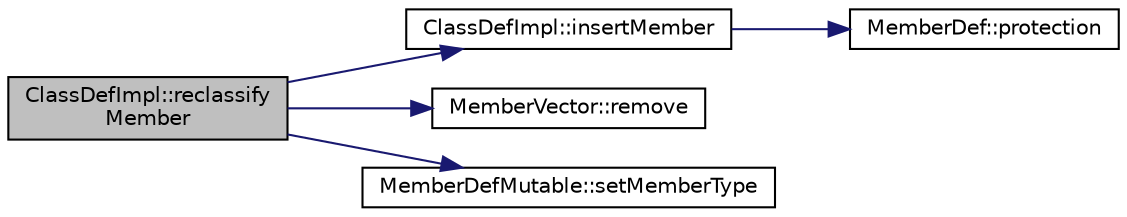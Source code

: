 digraph "ClassDefImpl::reclassifyMember"
{
 // LATEX_PDF_SIZE
  edge [fontname="Helvetica",fontsize="10",labelfontname="Helvetica",labelfontsize="10"];
  node [fontname="Helvetica",fontsize="10",shape=record];
  rankdir="LR";
  Node1 [label="ClassDefImpl::reclassify\lMember",height=0.2,width=0.4,color="black", fillcolor="grey75", style="filled", fontcolor="black",tooltip=" "];
  Node1 -> Node2 [color="midnightblue",fontsize="10",style="solid",fontname="Helvetica"];
  Node2 [label="ClassDefImpl::insertMember",height=0.2,width=0.4,color="black", fillcolor="white", style="filled",URL="$classClassDefImpl.html#a957469729bfff9e2c8a12ba214d06357",tooltip=" "];
  Node2 -> Node3 [color="midnightblue",fontsize="10",style="solid",fontname="Helvetica"];
  Node3 [label="MemberDef::protection",height=0.2,width=0.4,color="black", fillcolor="white", style="filled",URL="$classMemberDef.html#ab266b88c02dd8d5089b29d501b412c5d",tooltip=" "];
  Node1 -> Node4 [color="midnightblue",fontsize="10",style="solid",fontname="Helvetica"];
  Node4 [label="MemberVector::remove",height=0.2,width=0.4,color="black", fillcolor="white", style="filled",URL="$classMemberVector.html#a2c36ea0755042a20f9eb4537b9f0d10b",tooltip=" "];
  Node1 -> Node5 [color="midnightblue",fontsize="10",style="solid",fontname="Helvetica"];
  Node5 [label="MemberDefMutable::setMemberType",height=0.2,width=0.4,color="black", fillcolor="white", style="filled",URL="$classMemberDefMutable.html#a0578a4f6b9720d17bc2178ec32446a6a",tooltip=" "];
}
